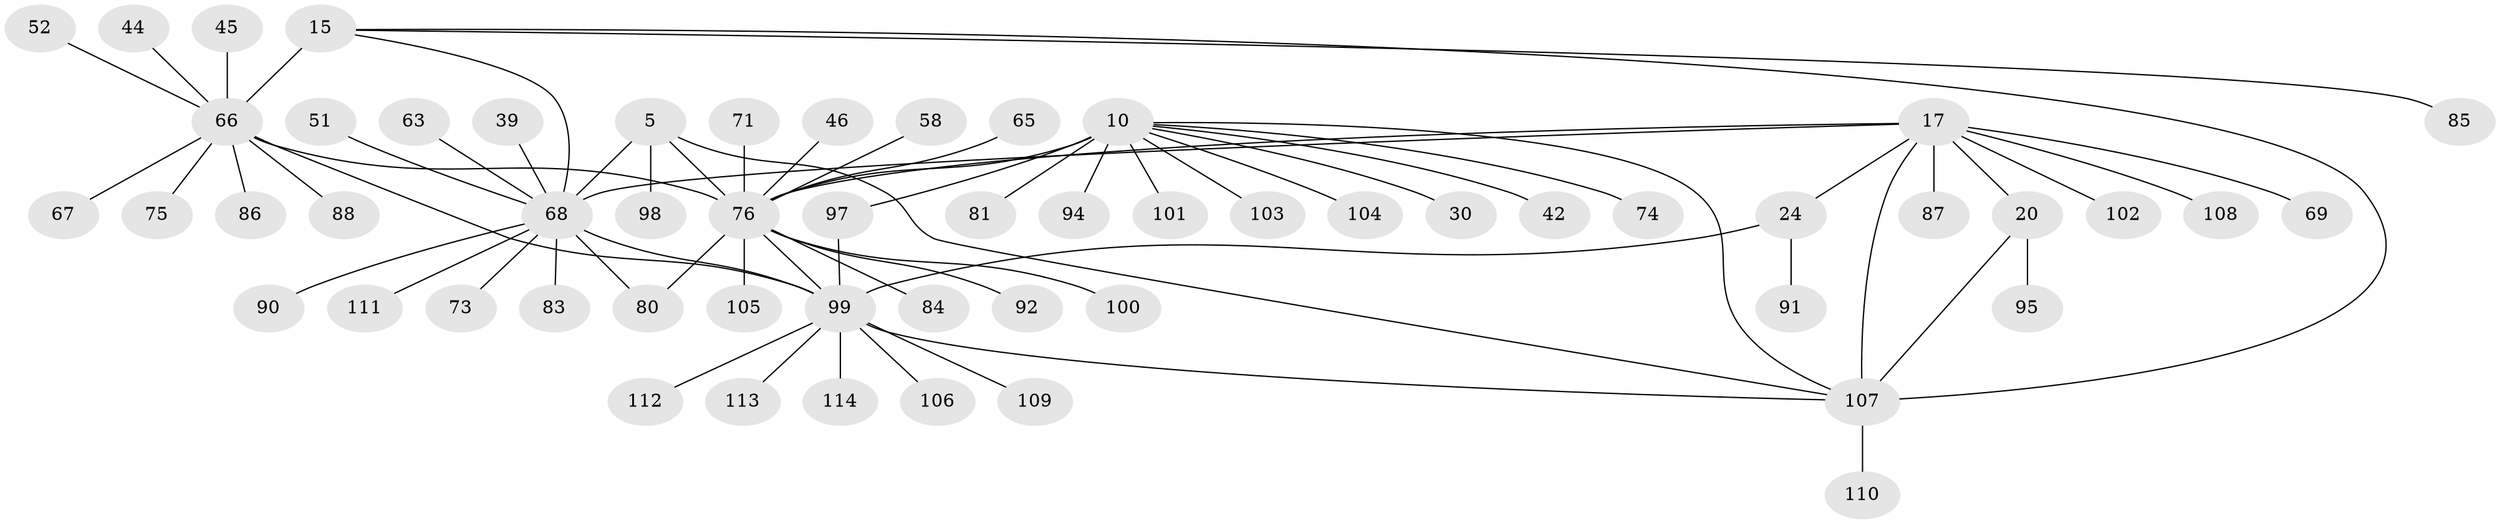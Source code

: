 // original degree distribution, {8: 0.043859649122807015, 10: 0.02631578947368421, 5: 0.017543859649122806, 7: 0.008771929824561403, 9: 0.02631578947368421, 6: 0.043859649122807015, 17: 0.008771929824561403, 11: 0.017543859649122806, 4: 0.03508771929824561, 13: 0.008771929824561403, 2: 0.16666666666666666, 1: 0.5789473684210527, 3: 0.017543859649122806}
// Generated by graph-tools (version 1.1) at 2025/54/03/09/25 04:54:56]
// undirected, 57 vertices, 68 edges
graph export_dot {
graph [start="1"]
  node [color=gray90,style=filled];
  5 [super="+4"];
  10 [super="+7"];
  15 [super="+14"];
  17 [super="+16"];
  20 [super="+18"];
  24 [super="+23"];
  30;
  39;
  42;
  44;
  45;
  46;
  51;
  52;
  58;
  63;
  65;
  66 [super="+55+12"];
  67;
  68 [super="+3+32+34+59+38"];
  69 [super="+26"];
  71;
  73;
  74;
  75;
  76 [super="+9+31+28+37+8+57+41"];
  80;
  81;
  83 [super="+72"];
  84;
  85 [super="+56"];
  86 [super="+50"];
  87 [super="+43"];
  88 [super="+40"];
  90;
  91;
  92;
  94;
  95;
  97;
  98;
  99 [super="+78+64+93"];
  100;
  101;
  102;
  103;
  104 [super="+33"];
  105;
  106;
  107 [super="+96"];
  108;
  109 [super="+49+62"];
  110;
  111;
  112;
  113 [super="+89"];
  114;
  5 -- 98;
  5 -- 76 [weight=2];
  5 -- 68 [weight=6];
  5 -- 107;
  10 -- 30;
  10 -- 74;
  10 -- 94;
  10 -- 103;
  10 -- 97;
  10 -- 101;
  10 -- 42;
  10 -- 81;
  10 -- 76 [weight=6];
  10 -- 104;
  10 -- 107 [weight=2];
  15 -- 85;
  15 -- 68;
  15 -- 107 [weight=2];
  15 -- 66 [weight=6];
  17 -- 20 [weight=4];
  17 -- 108;
  17 -- 102;
  17 -- 24;
  17 -- 69;
  17 -- 87;
  17 -- 76 [weight=2];
  17 -- 68 [weight=2];
  17 -- 107 [weight=2];
  20 -- 95;
  20 -- 107 [weight=2];
  24 -- 91;
  24 -- 99 [weight=6];
  39 -- 68;
  44 -- 66;
  45 -- 66;
  46 -- 76;
  51 -- 68;
  52 -- 66;
  58 -- 76;
  63 -- 68;
  65 -- 76;
  66 -- 67;
  66 -- 99;
  66 -- 75;
  66 -- 76 [weight=2];
  66 -- 86;
  66 -- 88;
  68 -- 73;
  68 -- 80;
  68 -- 83;
  68 -- 90;
  68 -- 111;
  68 -- 99 [weight=2];
  71 -- 76;
  76 -- 80;
  76 -- 92;
  76 -- 100;
  76 -- 105;
  76 -- 84;
  76 -- 99;
  97 -- 99;
  99 -- 106;
  99 -- 109;
  99 -- 112;
  99 -- 113;
  99 -- 114;
  99 -- 107;
  107 -- 110;
}
